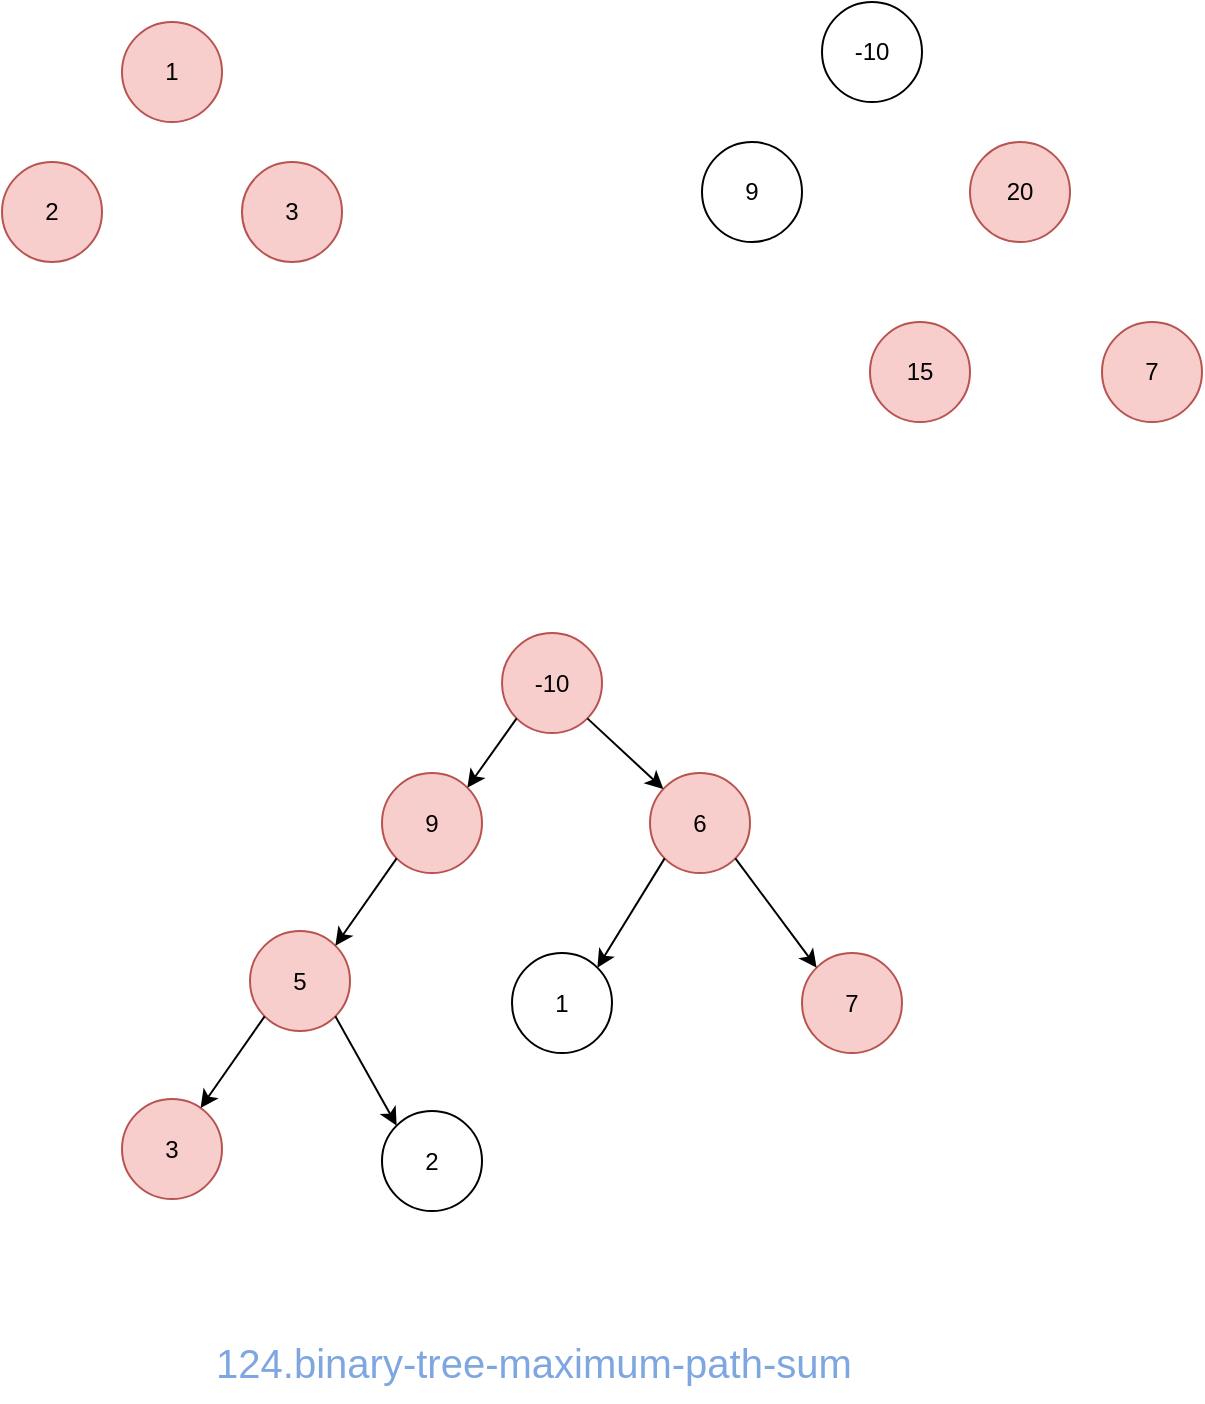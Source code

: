 <mxfile version="10.8.4" type="device"><diagram id="woJiSoYD_9kwfVdstH5T" name="第 1 页"><mxGraphModel dx="918" dy="461" grid="1" gridSize="10" guides="1" tooltips="1" connect="1" arrows="1" fold="1" page="1" pageScale="1" pageWidth="827" pageHeight="1169" math="0" shadow="0"><root><mxCell id="0"/><mxCell id="1" parent="0"/><mxCell id="ysrfdLxcUiqECegBiQNz-18" value="1" style="ellipse;whiteSpace=wrap;html=1;aspect=fixed;fillColor=#f8cecc;strokeColor=#b85450;" vertex="1" parent="1"><mxGeometry x="240" y="50" width="50" height="50" as="geometry"/></mxCell><mxCell id="ysrfdLxcUiqECegBiQNz-19" value="2" style="ellipse;whiteSpace=wrap;html=1;aspect=fixed;fillColor=#f8cecc;strokeColor=#b85450;" vertex="1" parent="1"><mxGeometry x="180" y="120" width="50" height="50" as="geometry"/></mxCell><mxCell id="ysrfdLxcUiqECegBiQNz-20" value="3" style="ellipse;whiteSpace=wrap;html=1;aspect=fixed;fillColor=#f8cecc;strokeColor=#b85450;" vertex="1" parent="1"><mxGeometry x="300" y="120" width="50" height="50" as="geometry"/></mxCell><mxCell id="ysrfdLxcUiqECegBiQNz-21" value="-10" style="ellipse;whiteSpace=wrap;html=1;aspect=fixed;" vertex="1" parent="1"><mxGeometry x="590" y="40" width="50" height="50" as="geometry"/></mxCell><mxCell id="ysrfdLxcUiqECegBiQNz-22" value="9" style="ellipse;whiteSpace=wrap;html=1;aspect=fixed;" vertex="1" parent="1"><mxGeometry x="530" y="110" width="50" height="50" as="geometry"/></mxCell><mxCell id="ysrfdLxcUiqECegBiQNz-23" value="20" style="ellipse;whiteSpace=wrap;html=1;aspect=fixed;fillColor=#f8cecc;strokeColor=#b85450;" vertex="1" parent="1"><mxGeometry x="664" y="110" width="50" height="50" as="geometry"/></mxCell><mxCell id="ysrfdLxcUiqECegBiQNz-24" value="15" style="ellipse;whiteSpace=wrap;html=1;aspect=fixed;fillColor=#f8cecc;strokeColor=#b85450;" vertex="1" parent="1"><mxGeometry x="614" y="200" width="50" height="50" as="geometry"/></mxCell><mxCell id="ysrfdLxcUiqECegBiQNz-25" value="7" style="ellipse;whiteSpace=wrap;html=1;aspect=fixed;fillColor=#f8cecc;strokeColor=#b85450;" vertex="1" parent="1"><mxGeometry x="730" y="200" width="50" height="50" as="geometry"/></mxCell><mxCell id="ysrfdLxcUiqECegBiQNz-26" value="-10" style="ellipse;whiteSpace=wrap;html=1;aspect=fixed;fillColor=#f8cecc;strokeColor=#b85450;" vertex="1" parent="1"><mxGeometry x="430" y="355.5" width="50" height="50" as="geometry"/></mxCell><mxCell id="ysrfdLxcUiqECegBiQNz-27" value="9" style="ellipse;whiteSpace=wrap;html=1;aspect=fixed;fillColor=#f8cecc;strokeColor=#b85450;" vertex="1" parent="1"><mxGeometry x="370" y="425.5" width="50" height="50" as="geometry"/></mxCell><mxCell id="ysrfdLxcUiqECegBiQNz-28" value="6" style="ellipse;whiteSpace=wrap;html=1;aspect=fixed;fillColor=#f8cecc;strokeColor=#b85450;" vertex="1" parent="1"><mxGeometry x="504" y="425.5" width="50" height="50" as="geometry"/></mxCell><mxCell id="ysrfdLxcUiqECegBiQNz-29" value="1" style="ellipse;whiteSpace=wrap;html=1;aspect=fixed;" vertex="1" parent="1"><mxGeometry x="435" y="515.5" width="50" height="50" as="geometry"/></mxCell><mxCell id="ysrfdLxcUiqECegBiQNz-30" value="7" style="ellipse;whiteSpace=wrap;html=1;aspect=fixed;fillColor=#f8cecc;strokeColor=#b85450;" vertex="1" parent="1"><mxGeometry x="580" y="515.5" width="50" height="50" as="geometry"/></mxCell><mxCell id="ysrfdLxcUiqECegBiQNz-31" value="5" style="ellipse;whiteSpace=wrap;html=1;aspect=fixed;fillColor=#f8cecc;strokeColor=#b85450;" vertex="1" parent="1"><mxGeometry x="304" y="504.5" width="50" height="50" as="geometry"/></mxCell><mxCell id="ysrfdLxcUiqECegBiQNz-32" value="3" style="ellipse;whiteSpace=wrap;html=1;aspect=fixed;fillColor=#f8cecc;strokeColor=#b85450;" vertex="1" parent="1"><mxGeometry x="240" y="588.5" width="50" height="50" as="geometry"/></mxCell><mxCell id="ysrfdLxcUiqECegBiQNz-33" value="2" style="ellipse;whiteSpace=wrap;html=1;aspect=fixed;" vertex="1" parent="1"><mxGeometry x="370" y="594.5" width="50" height="50" as="geometry"/></mxCell><mxCell id="ysrfdLxcUiqECegBiQNz-34" value="" style="endArrow=classic;html=1;exitX=0;exitY=1;exitDx=0;exitDy=0;entryX=1;entryY=0;entryDx=0;entryDy=0;" edge="1" parent="1" source="ysrfdLxcUiqECegBiQNz-26" target="ysrfdLxcUiqECegBiQNz-27"><mxGeometry width="50" height="50" relative="1" as="geometry"><mxPoint x="250" y="714.5" as="sourcePoint"/><mxPoint x="300" y="664.5" as="targetPoint"/></mxGeometry></mxCell><mxCell id="ysrfdLxcUiqECegBiQNz-38" value="" style="endArrow=classic;html=1;exitX=0;exitY=1;exitDx=0;exitDy=0;entryX=1;entryY=0;entryDx=0;entryDy=0;" edge="1" parent="1" source="ysrfdLxcUiqECegBiQNz-27" target="ysrfdLxcUiqECegBiQNz-31"><mxGeometry width="50" height="50" relative="1" as="geometry"><mxPoint x="447" y="408.5" as="sourcePoint"/><mxPoint x="423" y="442.5" as="targetPoint"/></mxGeometry></mxCell><mxCell id="ysrfdLxcUiqECegBiQNz-39" value="" style="endArrow=classic;html=1;exitX=0;exitY=1;exitDx=0;exitDy=0;" edge="1" parent="1" source="ysrfdLxcUiqECegBiQNz-31" target="ysrfdLxcUiqECegBiQNz-32"><mxGeometry width="50" height="50" relative="1" as="geometry"><mxPoint x="387" y="478.5" as="sourcePoint"/><mxPoint x="357" y="521.5" as="targetPoint"/></mxGeometry></mxCell><mxCell id="ysrfdLxcUiqECegBiQNz-40" value="" style="endArrow=classic;html=1;exitX=1;exitY=1;exitDx=0;exitDy=0;entryX=0;entryY=0;entryDx=0;entryDy=0;" edge="1" parent="1" source="ysrfdLxcUiqECegBiQNz-31" target="ysrfdLxcUiqECegBiQNz-33"><mxGeometry width="50" height="50" relative="1" as="geometry"><mxPoint x="397" y="488.5" as="sourcePoint"/><mxPoint x="367" y="531.5" as="targetPoint"/></mxGeometry></mxCell><mxCell id="ysrfdLxcUiqECegBiQNz-41" value="" style="endArrow=classic;html=1;exitX=1;exitY=1;exitDx=0;exitDy=0;" edge="1" parent="1" source="ysrfdLxcUiqECegBiQNz-26" target="ysrfdLxcUiqECegBiQNz-28"><mxGeometry width="50" height="50" relative="1" as="geometry"><mxPoint x="407" y="498.5" as="sourcePoint"/><mxPoint x="377" y="541.5" as="targetPoint"/></mxGeometry></mxCell><mxCell id="ysrfdLxcUiqECegBiQNz-42" value="" style="endArrow=classic;html=1;exitX=1;exitY=1;exitDx=0;exitDy=0;entryX=0;entryY=0;entryDx=0;entryDy=0;" edge="1" parent="1" source="ysrfdLxcUiqECegBiQNz-28" target="ysrfdLxcUiqECegBiQNz-30"><mxGeometry width="50" height="50" relative="1" as="geometry"><mxPoint x="417" y="508.5" as="sourcePoint"/><mxPoint x="387" y="551.5" as="targetPoint"/></mxGeometry></mxCell><mxCell id="ysrfdLxcUiqECegBiQNz-43" value="" style="endArrow=classic;html=1;exitX=0;exitY=1;exitDx=0;exitDy=0;entryX=1;entryY=0;entryDx=0;entryDy=0;" edge="1" parent="1" source="ysrfdLxcUiqECegBiQNz-28" target="ysrfdLxcUiqECegBiQNz-29"><mxGeometry width="50" height="50" relative="1" as="geometry"><mxPoint x="427" y="518.5" as="sourcePoint"/><mxPoint x="397" y="561.5" as="targetPoint"/></mxGeometry></mxCell><mxCell id="ysrfdLxcUiqECegBiQNz-59" value="124.binary-tree-maximum-path-sum" style="text;html=1;strokeColor=none;fillColor=none;align=center;verticalAlign=middle;whiteSpace=wrap;rounded=0;fontSize=20;fontColor=#7EA6E0;" vertex="1" parent="1"><mxGeometry x="265" y="700" width="362" height="40" as="geometry"/></mxCell></root></mxGraphModel></diagram></mxfile>